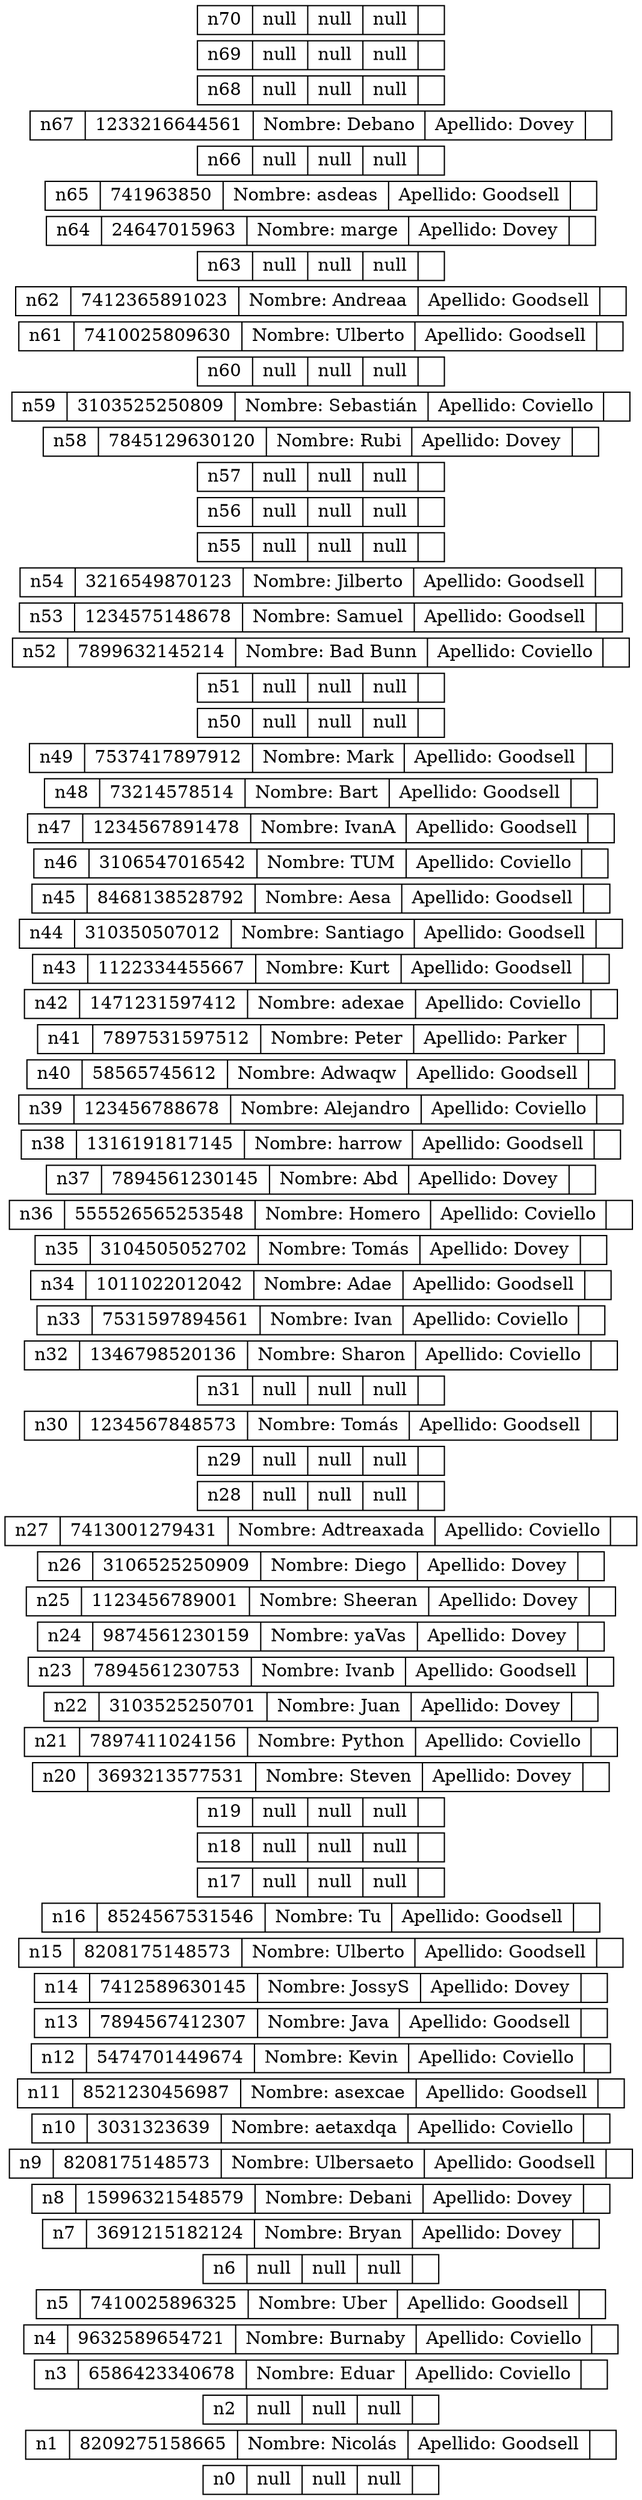 digraph G{ nodesep=.05;
rankdir=LR;
node [shape=record,width=.1,height=.1];
node [width = 1.5];node0 [label = "{n0|null|null |null| }"];
node1 [label = "{n1|8209275158665|Nombre: Nicolás|Apellido: Goodsell| }"];
node2 [label = "{n2|null|null |null| }"];
node3 [label = "{n3|6586423340678|Nombre: Eduar|Apellido: Coviello| }"];
node4 [label = "{n4|9632589654721|Nombre: Burnaby|Apellido: Coviello| }"];
node5 [label = "{n5|7410025896325|Nombre: Uber|Apellido: Goodsell| }"];
node6 [label = "{n6|null|null |null| }"];
node7 [label = "{n7|3691215182124|Nombre: Bryan|Apellido: Dovey| }"];
node8 [label = "{n8|15996321548579|Nombre: Debani|Apellido: Dovey| }"];
node9 [label = "{n9|8208175148573|Nombre: Ulbersaeto|Apellido: Goodsell| }"];
node10 [label = "{n10|3031323639|Nombre: aetaxdqa|Apellido: Coviello| }"];
node11 [label = "{n11|8521230456987|Nombre: asexcae|Apellido: Goodsell| }"];
node12 [label = "{n12|5474701449674|Nombre: Kevin|Apellido: Coviello| }"];
node13 [label = "{n13|7894567412307|Nombre: Java|Apellido: Goodsell| }"];
node14 [label = "{n14|7412589630145|Nombre: JossyS|Apellido: Dovey| }"];
node15 [label = "{n15|8208175148573|Nombre: Ulberto|Apellido: Goodsell| }"];
node16 [label = "{n16|8524567531546|Nombre: Tu|Apellido: Goodsell| }"];
node17 [label = "{n17|null|null |null| }"];
node18 [label = "{n18|null|null |null| }"];
node19 [label = "{n19|null|null |null| }"];
node20 [label = "{n20|3693213577531|Nombre: Steven|Apellido: Dovey| }"];
node21 [label = "{n21|7897411024156|Nombre: Python|Apellido: Coviello| }"];
node22 [label = "{n22|3103525250701|Nombre: Juan|Apellido: Dovey| }"];
node23 [label = "{n23|7894561230753|Nombre: Ivanb|Apellido: Goodsell| }"];
node24 [label = "{n24|9874561230159|Nombre: yaVas|Apellido: Dovey| }"];
node25 [label = "{n25|1123456789001|Nombre: Sheeran|Apellido: Dovey| }"];
node26 [label = "{n26|3106525250909|Nombre: Diego|Apellido: Dovey| }"];
node27 [label = "{n27|7413001279431|Nombre: Adtreaxada|Apellido: Coviello| }"];
node28 [label = "{n28|null|null |null| }"];
node29 [label = "{n29|null|null |null| }"];
node30 [label = "{n30|1234567848573|Nombre: Tomás|Apellido: Goodsell| }"];
node31 [label = "{n31|null|null |null| }"];
node32 [label = "{n32|1346798520136|Nombre: Sharon|Apellido: Coviello| }"];
node33 [label = "{n33|7531597894561|Nombre: Ivan|Apellido: Coviello| }"];
node34 [label = "{n34|1011022012042|Nombre: Adae|Apellido: Goodsell| }"];
node35 [label = "{n35|3104505052702|Nombre: Tomás|Apellido: Dovey| }"];
node36 [label = "{n36|555526565253548|Nombre: Homero|Apellido: Coviello| }"];
node37 [label = "{n37|7894561230145|Nombre: Abd|Apellido: Dovey| }"];
node38 [label = "{n38|1316191817145|Nombre: harrow|Apellido: Goodsell| }"];
node39 [label = "{n39|123456788678|Nombre: Alejandro|Apellido: Coviello| }"];
node40 [label = "{n40|58565745612|Nombre: Adwaqw|Apellido: Goodsell| }"];
node41 [label = "{n41|7897531597512|Nombre: Peter|Apellido: Parker| }"];
node42 [label = "{n42|1471231597412|Nombre: adexae|Apellido: Coviello| }"];
node43 [label = "{n43|1122334455667|Nombre: Kurt|Apellido: Goodsell| }"];
node44 [label = "{n44|310350507012|Nombre: Santiago|Apellido: Goodsell| }"];
node45 [label = "{n45|8468138528792|Nombre: Aesa|Apellido: Goodsell| }"];
node46 [label = "{n46|3106547016542|Nombre: TUM|Apellido: Coviello| }"];
node47 [label = "{n47|1234567891478|Nombre: IvanA|Apellido: Goodsell| }"];
node48 [label = "{n48|73214578514|Nombre: Bart|Apellido: Goodsell| }"];
node49 [label = "{n49|7537417897912|Nombre: Mark|Apellido: Goodsell| }"];
node50 [label = "{n50|null|null |null| }"];
node51 [label = "{n51|null|null |null| }"];
node52 [label = "{n52|7899632145214|Nombre: Bad Bunn|Apellido: Coviello| }"];
node53 [label = "{n53|1234575148678|Nombre: Samuel|Apellido: Goodsell| }"];
node54 [label = "{n54|3216549870123|Nombre: Jilberto|Apellido: Goodsell| }"];
node55 [label = "{n55|null|null |null| }"];
node56 [label = "{n56|null|null |null| }"];
node57 [label = "{n57|null|null |null| }"];
node58 [label = "{n58|7845129630120|Nombre: Rubi|Apellido: Dovey| }"];
node59 [label = "{n59|3103525250809|Nombre: Sebastián|Apellido: Coviello| }"];
node60 [label = "{n60|null|null |null| }"];
node61 [label = "{n61|7410025809630|Nombre: Ulberto|Apellido: Goodsell| }"];
node62 [label = "{n62|7412365891023|Nombre: Andreaa|Apellido: Goodsell| }"];
node63 [label = "{n63|null|null |null| }"];
node64 [label = "{n64|24647015963|Nombre: marge|Apellido: Dovey| }"];
node65 [label = "{n65|741963850|Nombre: asdeas|Apellido: Goodsell| }"];
node66 [label = "{n66|null|null |null| }"];
node67 [label = "{n67|1233216644561|Nombre: Debano|Apellido: Dovey| }"];
node68 [label = "{n68|null|null |null| }"];
node69 [label = "{n69|null|null |null| }"];
node70 [label = "{n70|null|null |null| }"];
}